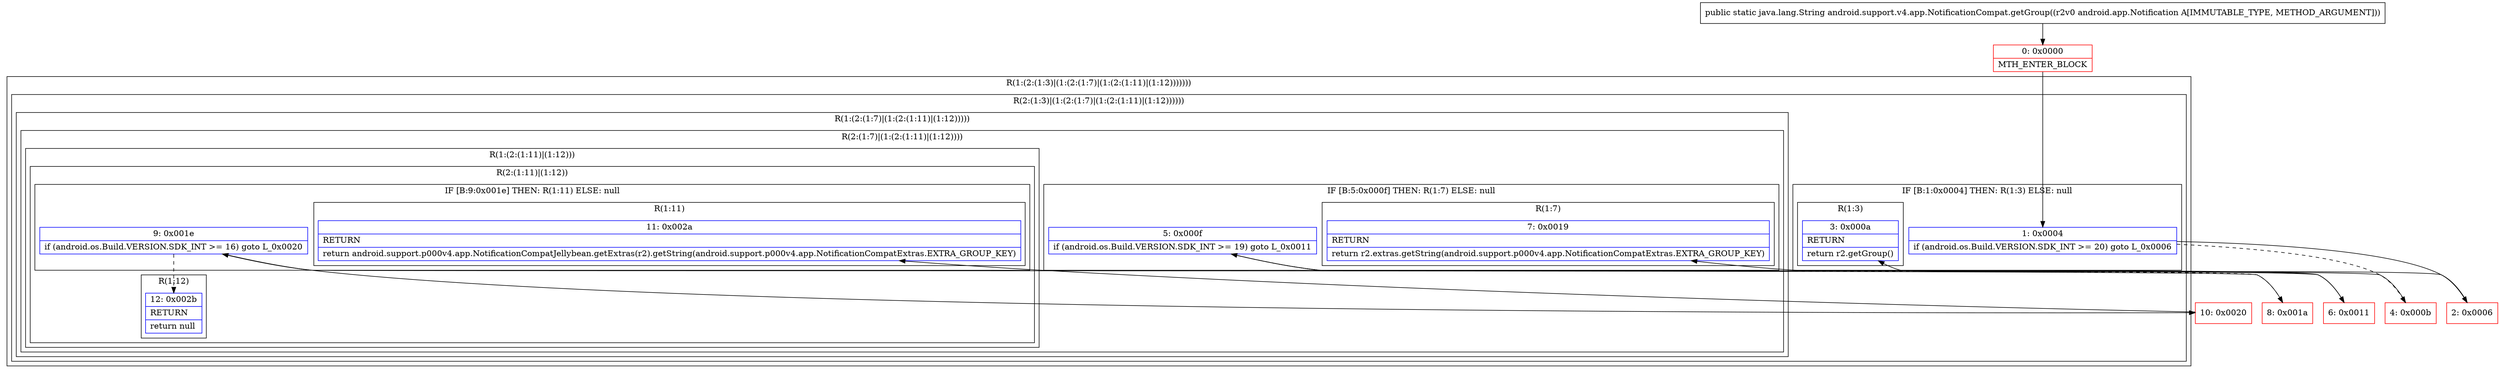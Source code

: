 digraph "CFG forandroid.support.v4.app.NotificationCompat.getGroup(Landroid\/app\/Notification;)Ljava\/lang\/String;" {
subgraph cluster_Region_812562253 {
label = "R(1:(2:(1:3)|(1:(2:(1:7)|(1:(2:(1:11)|(1:12)))))))";
node [shape=record,color=blue];
subgraph cluster_Region_551930421 {
label = "R(2:(1:3)|(1:(2:(1:7)|(1:(2:(1:11)|(1:12))))))";
node [shape=record,color=blue];
subgraph cluster_IfRegion_324666254 {
label = "IF [B:1:0x0004] THEN: R(1:3) ELSE: null";
node [shape=record,color=blue];
Node_1 [shape=record,label="{1\:\ 0x0004|if (android.os.Build.VERSION.SDK_INT \>= 20) goto L_0x0006\l}"];
subgraph cluster_Region_1509058525 {
label = "R(1:3)";
node [shape=record,color=blue];
Node_3 [shape=record,label="{3\:\ 0x000a|RETURN\l|return r2.getGroup()\l}"];
}
}
subgraph cluster_Region_476276593 {
label = "R(1:(2:(1:7)|(1:(2:(1:11)|(1:12)))))";
node [shape=record,color=blue];
subgraph cluster_Region_316256938 {
label = "R(2:(1:7)|(1:(2:(1:11)|(1:12))))";
node [shape=record,color=blue];
subgraph cluster_IfRegion_1373406476 {
label = "IF [B:5:0x000f] THEN: R(1:7) ELSE: null";
node [shape=record,color=blue];
Node_5 [shape=record,label="{5\:\ 0x000f|if (android.os.Build.VERSION.SDK_INT \>= 19) goto L_0x0011\l}"];
subgraph cluster_Region_467324005 {
label = "R(1:7)";
node [shape=record,color=blue];
Node_7 [shape=record,label="{7\:\ 0x0019|RETURN\l|return r2.extras.getString(android.support.p000v4.app.NotificationCompatExtras.EXTRA_GROUP_KEY)\l}"];
}
}
subgraph cluster_Region_478505088 {
label = "R(1:(2:(1:11)|(1:12)))";
node [shape=record,color=blue];
subgraph cluster_Region_1125569880 {
label = "R(2:(1:11)|(1:12))";
node [shape=record,color=blue];
subgraph cluster_IfRegion_1985465555 {
label = "IF [B:9:0x001e] THEN: R(1:11) ELSE: null";
node [shape=record,color=blue];
Node_9 [shape=record,label="{9\:\ 0x001e|if (android.os.Build.VERSION.SDK_INT \>= 16) goto L_0x0020\l}"];
subgraph cluster_Region_1000574872 {
label = "R(1:11)";
node [shape=record,color=blue];
Node_11 [shape=record,label="{11\:\ 0x002a|RETURN\l|return android.support.p000v4.app.NotificationCompatJellybean.getExtras(r2).getString(android.support.p000v4.app.NotificationCompatExtras.EXTRA_GROUP_KEY)\l}"];
}
}
subgraph cluster_Region_215298308 {
label = "R(1:12)";
node [shape=record,color=blue];
Node_12 [shape=record,label="{12\:\ 0x002b|RETURN\l|return null\l}"];
}
}
}
}
}
}
}
Node_0 [shape=record,color=red,label="{0\:\ 0x0000|MTH_ENTER_BLOCK\l}"];
Node_2 [shape=record,color=red,label="{2\:\ 0x0006}"];
Node_4 [shape=record,color=red,label="{4\:\ 0x000b}"];
Node_6 [shape=record,color=red,label="{6\:\ 0x0011}"];
Node_8 [shape=record,color=red,label="{8\:\ 0x001a}"];
Node_10 [shape=record,color=red,label="{10\:\ 0x0020}"];
MethodNode[shape=record,label="{public static java.lang.String android.support.v4.app.NotificationCompat.getGroup((r2v0 android.app.Notification A[IMMUTABLE_TYPE, METHOD_ARGUMENT])) }"];
MethodNode -> Node_0;
Node_1 -> Node_2;
Node_1 -> Node_4[style=dashed];
Node_5 -> Node_6;
Node_5 -> Node_8[style=dashed];
Node_9 -> Node_10;
Node_9 -> Node_12[style=dashed];
Node_0 -> Node_1;
Node_2 -> Node_3;
Node_4 -> Node_5;
Node_6 -> Node_7;
Node_8 -> Node_9;
Node_10 -> Node_11;
}

